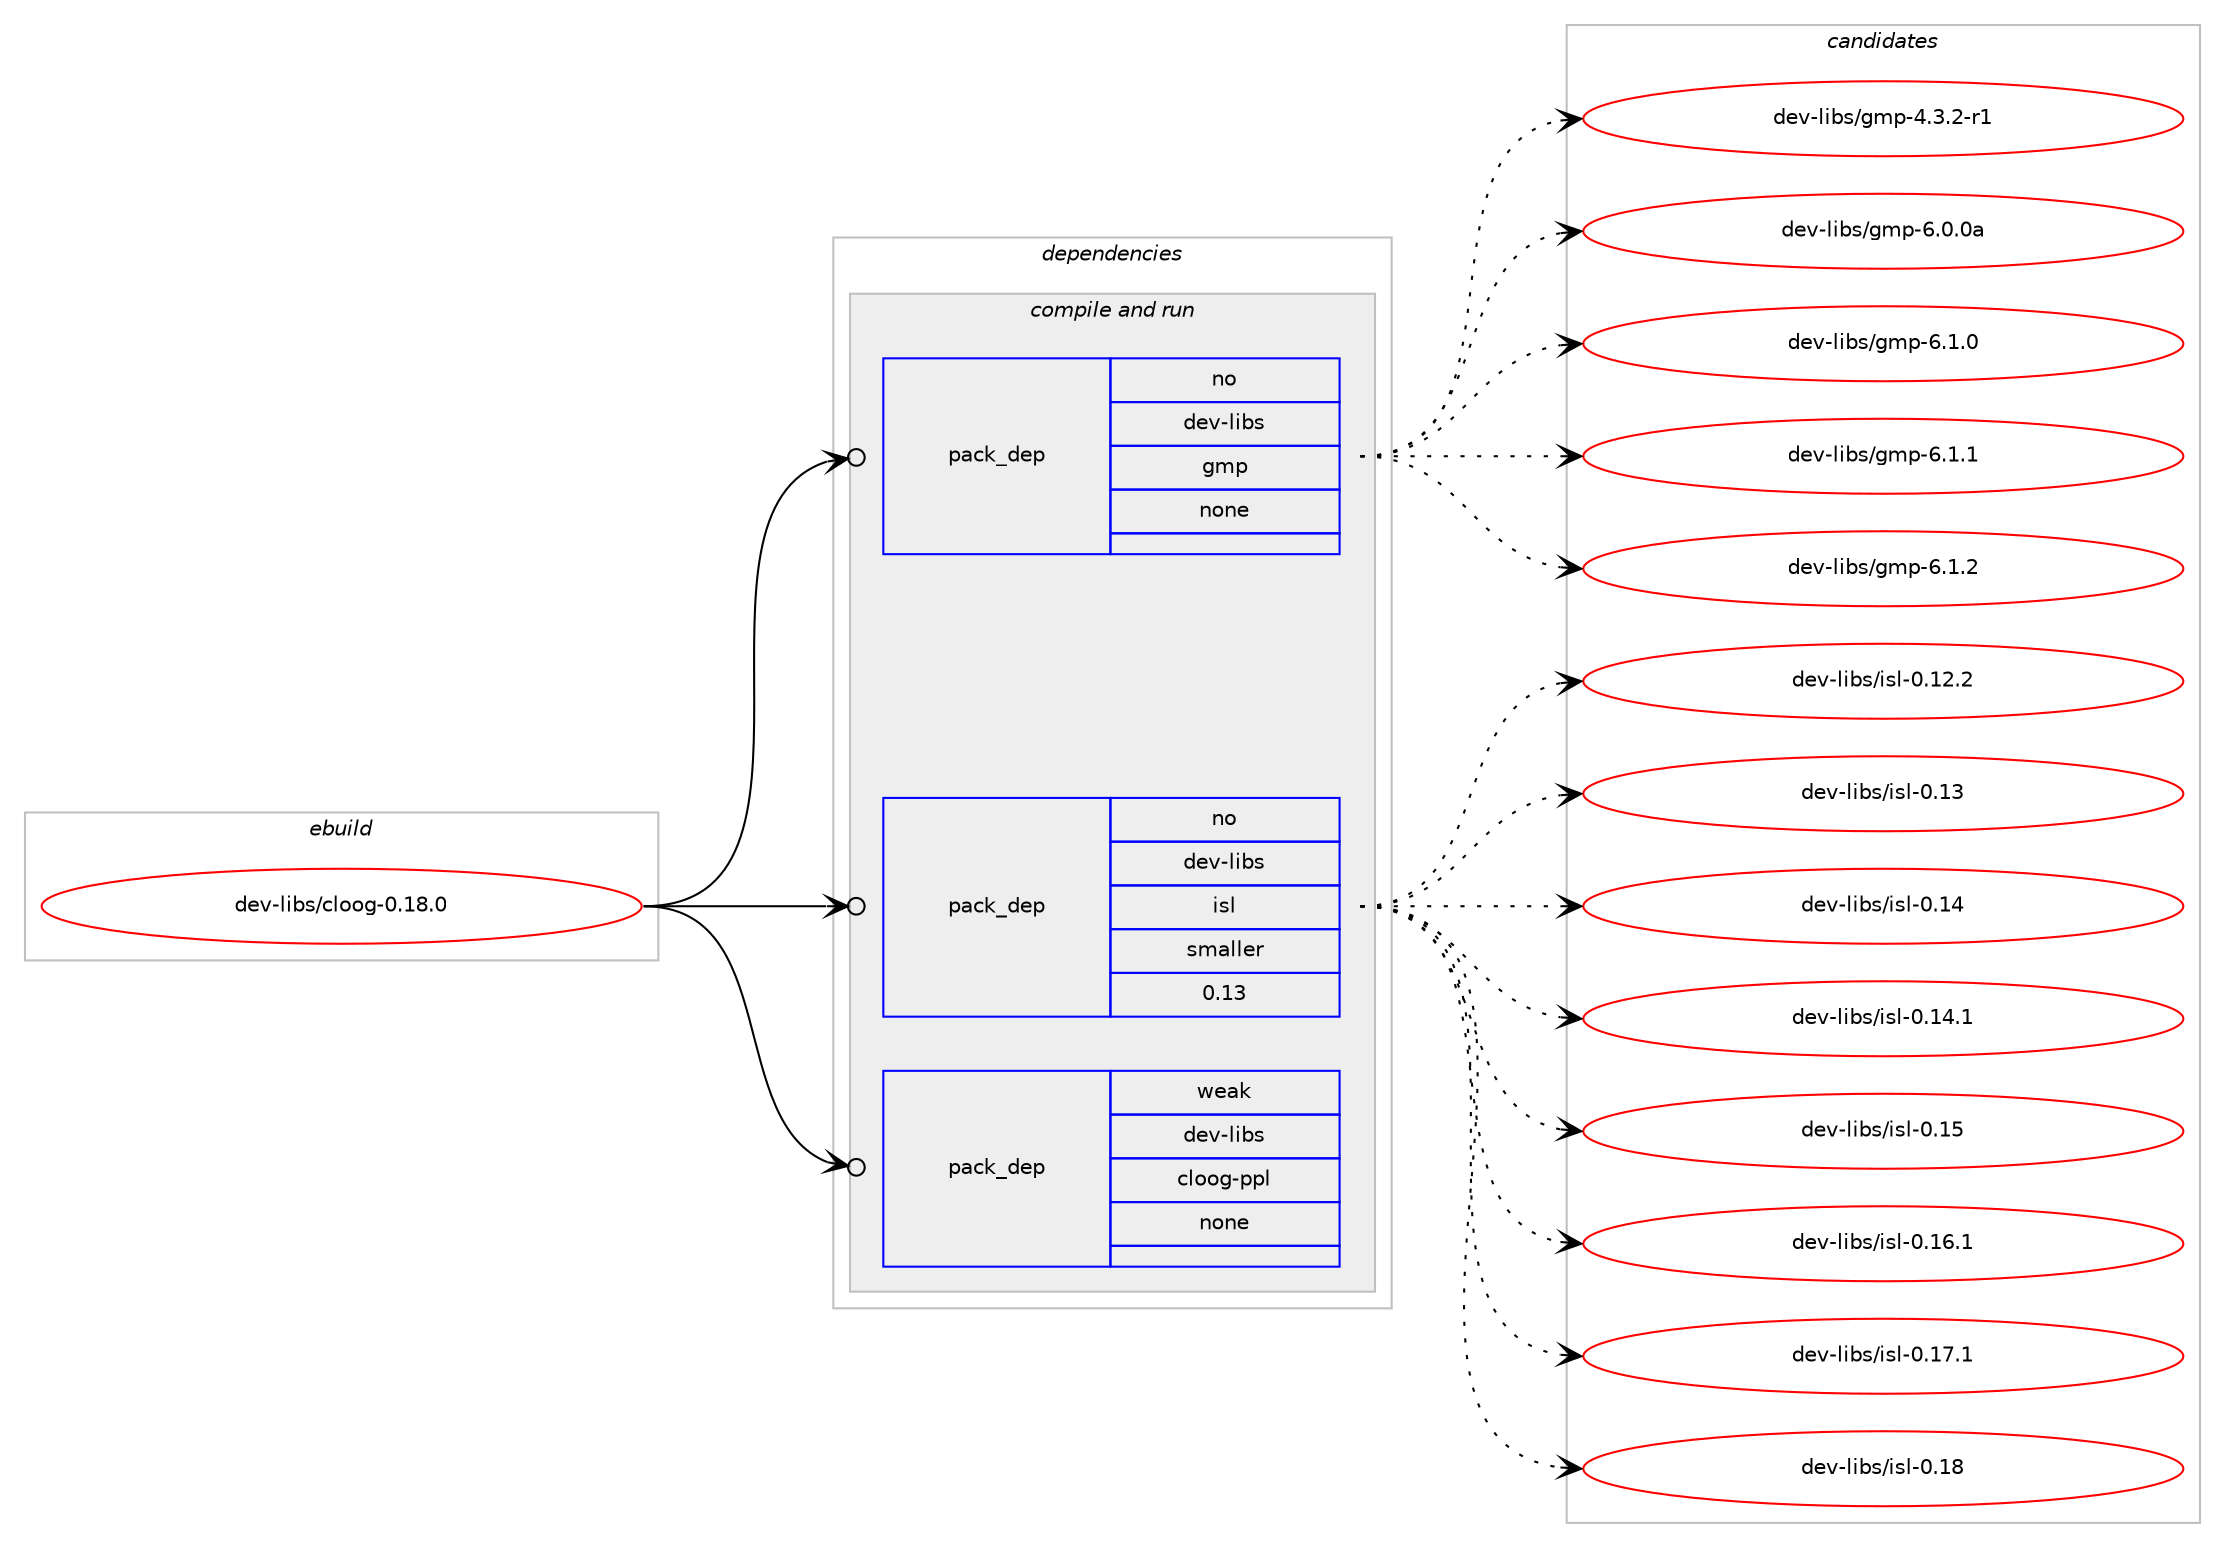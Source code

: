digraph prolog {

# *************
# Graph options
# *************

newrank=true;
concentrate=true;
compound=true;
graph [rankdir=LR,fontname=Helvetica,fontsize=10,ranksep=1.5];#, ranksep=2.5, nodesep=0.2];
edge  [arrowhead=vee];
node  [fontname=Helvetica,fontsize=10];

# **********
# The ebuild
# **********

subgraph cluster_leftcol {
color=gray;
rank=same;
label=<<i>ebuild</i>>;
id [label="dev-libs/cloog-0.18.0", color=red, width=4, href="../dev-libs/cloog-0.18.0.svg"];
}

# ****************
# The dependencies
# ****************

subgraph cluster_midcol {
color=gray;
label=<<i>dependencies</i>>;
subgraph cluster_compile {
fillcolor="#eeeeee";
style=filled;
label=<<i>compile</i>>;
}
subgraph cluster_compileandrun {
fillcolor="#eeeeee";
style=filled;
label=<<i>compile and run</i>>;
subgraph pack84280 {
dependency111825 [label=<<TABLE BORDER="0" CELLBORDER="1" CELLSPACING="0" CELLPADDING="4" WIDTH="220"><TR><TD ROWSPAN="6" CELLPADDING="30">pack_dep</TD></TR><TR><TD WIDTH="110">no</TD></TR><TR><TD>dev-libs</TD></TR><TR><TD>gmp</TD></TR><TR><TD>none</TD></TR><TR><TD></TD></TR></TABLE>>, shape=none, color=blue];
}
id:e -> dependency111825:w [weight=20,style="solid",arrowhead="odotvee"];
subgraph pack84281 {
dependency111826 [label=<<TABLE BORDER="0" CELLBORDER="1" CELLSPACING="0" CELLPADDING="4" WIDTH="220"><TR><TD ROWSPAN="6" CELLPADDING="30">pack_dep</TD></TR><TR><TD WIDTH="110">no</TD></TR><TR><TD>dev-libs</TD></TR><TR><TD>isl</TD></TR><TR><TD>smaller</TD></TR><TR><TD>0.13</TD></TR></TABLE>>, shape=none, color=blue];
}
id:e -> dependency111826:w [weight=20,style="solid",arrowhead="odotvee"];
subgraph pack84282 {
dependency111827 [label=<<TABLE BORDER="0" CELLBORDER="1" CELLSPACING="0" CELLPADDING="4" WIDTH="220"><TR><TD ROWSPAN="6" CELLPADDING="30">pack_dep</TD></TR><TR><TD WIDTH="110">weak</TD></TR><TR><TD>dev-libs</TD></TR><TR><TD>cloog-ppl</TD></TR><TR><TD>none</TD></TR><TR><TD></TD></TR></TABLE>>, shape=none, color=blue];
}
id:e -> dependency111827:w [weight=20,style="solid",arrowhead="odotvee"];
}
subgraph cluster_run {
fillcolor="#eeeeee";
style=filled;
label=<<i>run</i>>;
}
}

# **************
# The candidates
# **************

subgraph cluster_choices {
rank=same;
color=gray;
label=<<i>candidates</i>>;

subgraph choice84280 {
color=black;
nodesep=1;
choice1001011184510810598115471031091124552465146504511449 [label="dev-libs/gmp-4.3.2-r1", color=red, width=4,href="../dev-libs/gmp-4.3.2-r1.svg"];
choice10010111845108105981154710310911245544648464897 [label="dev-libs/gmp-6.0.0a", color=red, width=4,href="../dev-libs/gmp-6.0.0a.svg"];
choice100101118451081059811547103109112455446494648 [label="dev-libs/gmp-6.1.0", color=red, width=4,href="../dev-libs/gmp-6.1.0.svg"];
choice100101118451081059811547103109112455446494649 [label="dev-libs/gmp-6.1.1", color=red, width=4,href="../dev-libs/gmp-6.1.1.svg"];
choice100101118451081059811547103109112455446494650 [label="dev-libs/gmp-6.1.2", color=red, width=4,href="../dev-libs/gmp-6.1.2.svg"];
dependency111825:e -> choice1001011184510810598115471031091124552465146504511449:w [style=dotted,weight="100"];
dependency111825:e -> choice10010111845108105981154710310911245544648464897:w [style=dotted,weight="100"];
dependency111825:e -> choice100101118451081059811547103109112455446494648:w [style=dotted,weight="100"];
dependency111825:e -> choice100101118451081059811547103109112455446494649:w [style=dotted,weight="100"];
dependency111825:e -> choice100101118451081059811547103109112455446494650:w [style=dotted,weight="100"];
}
subgraph choice84281 {
color=black;
nodesep=1;
choice10010111845108105981154710511510845484649504650 [label="dev-libs/isl-0.12.2", color=red, width=4,href="../dev-libs/isl-0.12.2.svg"];
choice1001011184510810598115471051151084548464951 [label="dev-libs/isl-0.13", color=red, width=4,href="../dev-libs/isl-0.13.svg"];
choice1001011184510810598115471051151084548464952 [label="dev-libs/isl-0.14", color=red, width=4,href="../dev-libs/isl-0.14.svg"];
choice10010111845108105981154710511510845484649524649 [label="dev-libs/isl-0.14.1", color=red, width=4,href="../dev-libs/isl-0.14.1.svg"];
choice1001011184510810598115471051151084548464953 [label="dev-libs/isl-0.15", color=red, width=4,href="../dev-libs/isl-0.15.svg"];
choice10010111845108105981154710511510845484649544649 [label="dev-libs/isl-0.16.1", color=red, width=4,href="../dev-libs/isl-0.16.1.svg"];
choice10010111845108105981154710511510845484649554649 [label="dev-libs/isl-0.17.1", color=red, width=4,href="../dev-libs/isl-0.17.1.svg"];
choice1001011184510810598115471051151084548464956 [label="dev-libs/isl-0.18", color=red, width=4,href="../dev-libs/isl-0.18.svg"];
dependency111826:e -> choice10010111845108105981154710511510845484649504650:w [style=dotted,weight="100"];
dependency111826:e -> choice1001011184510810598115471051151084548464951:w [style=dotted,weight="100"];
dependency111826:e -> choice1001011184510810598115471051151084548464952:w [style=dotted,weight="100"];
dependency111826:e -> choice10010111845108105981154710511510845484649524649:w [style=dotted,weight="100"];
dependency111826:e -> choice1001011184510810598115471051151084548464953:w [style=dotted,weight="100"];
dependency111826:e -> choice10010111845108105981154710511510845484649544649:w [style=dotted,weight="100"];
dependency111826:e -> choice10010111845108105981154710511510845484649554649:w [style=dotted,weight="100"];
dependency111826:e -> choice1001011184510810598115471051151084548464956:w [style=dotted,weight="100"];
}
subgraph choice84282 {
color=black;
nodesep=1;
}
}

}
